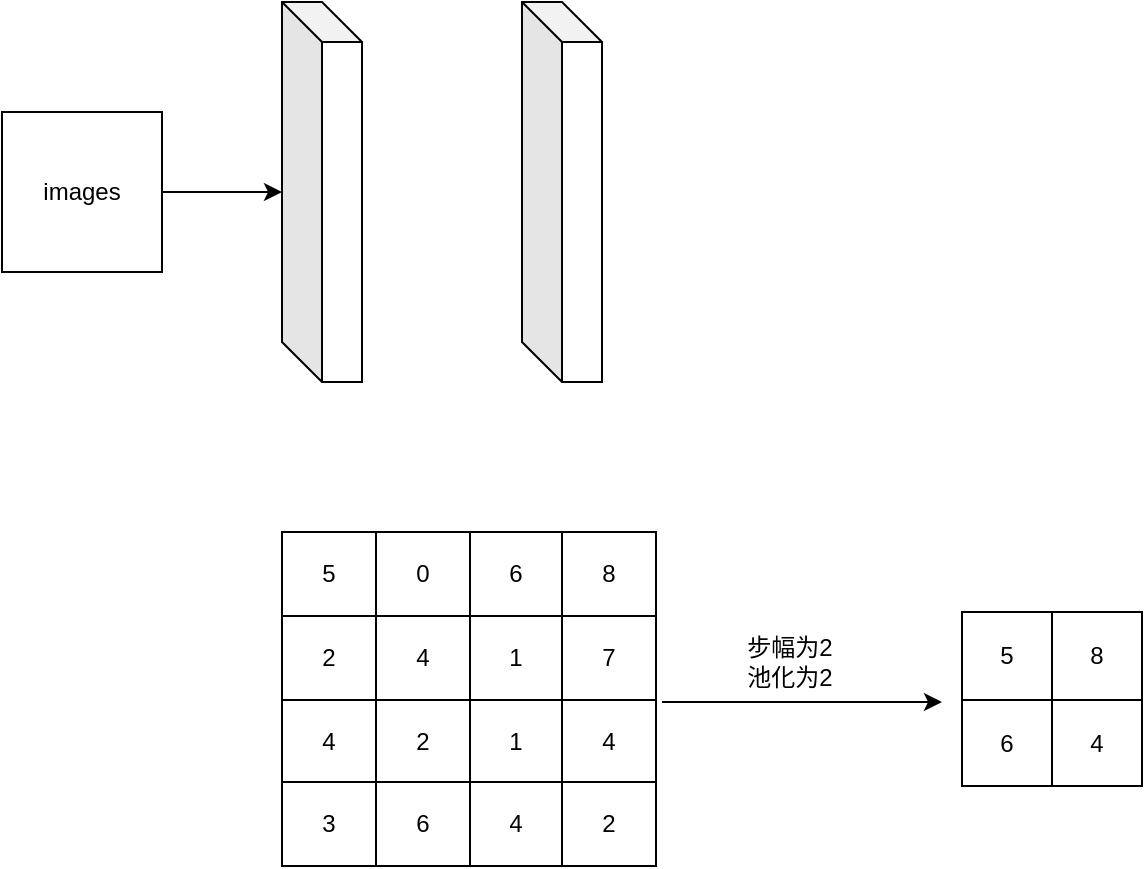 <mxfile version="14.6.6" type="github">
  <diagram id="D8NKPkmcu6wGCr2dgx6K" name="Page-1">
    <mxGraphModel dx="942" dy="624" grid="1" gridSize="10" guides="1" tooltips="1" connect="1" arrows="1" fold="1" page="1" pageScale="1" pageWidth="827" pageHeight="1169" math="0" shadow="0">
      <root>
        <mxCell id="0" />
        <mxCell id="1" parent="0" />
        <mxCell id="2i0SkZTzkGKYEWNCyZpg-1" value="" style="shape=cube;whiteSpace=wrap;html=1;boundedLbl=1;backgroundOutline=1;darkOpacity=0.05;darkOpacity2=0.1;" vertex="1" parent="1">
          <mxGeometry x="160" y="200" width="40" height="190" as="geometry" />
        </mxCell>
        <mxCell id="2i0SkZTzkGKYEWNCyZpg-2" value="images" style="whiteSpace=wrap;html=1;aspect=fixed;" vertex="1" parent="1">
          <mxGeometry x="20" y="255" width="80" height="80" as="geometry" />
        </mxCell>
        <mxCell id="2i0SkZTzkGKYEWNCyZpg-3" value="" style="endArrow=classic;html=1;" edge="1" parent="1" source="2i0SkZTzkGKYEWNCyZpg-2" target="2i0SkZTzkGKYEWNCyZpg-1">
          <mxGeometry width="50" height="50" relative="1" as="geometry">
            <mxPoint x="110" y="350" as="sourcePoint" />
            <mxPoint x="160" y="300" as="targetPoint" />
          </mxGeometry>
        </mxCell>
        <mxCell id="2i0SkZTzkGKYEWNCyZpg-4" value="" style="shape=cube;whiteSpace=wrap;html=1;boundedLbl=1;backgroundOutline=1;darkOpacity=0.05;darkOpacity2=0.1;" vertex="1" parent="1">
          <mxGeometry x="280" y="200" width="40" height="190" as="geometry" />
        </mxCell>
        <mxCell id="2i0SkZTzkGKYEWNCyZpg-5" value="" style="shape=table;html=1;whiteSpace=wrap;startSize=0;container=1;collapsible=0;childLayout=tableLayout;" vertex="1" parent="1">
          <mxGeometry x="160" y="465" width="187" height="167" as="geometry" />
        </mxCell>
        <mxCell id="2i0SkZTzkGKYEWNCyZpg-38" style="shape=partialRectangle;html=1;whiteSpace=wrap;collapsible=0;dropTarget=0;pointerEvents=0;fillColor=none;top=0;left=0;bottom=0;right=0;points=[[0,0.5],[1,0.5]];portConstraint=eastwest;" vertex="1" parent="2i0SkZTzkGKYEWNCyZpg-5">
          <mxGeometry width="187" height="42" as="geometry" />
        </mxCell>
        <mxCell id="2i0SkZTzkGKYEWNCyZpg-39" value="5" style="shape=partialRectangle;html=1;whiteSpace=wrap;connectable=0;fillColor=none;top=0;left=0;bottom=0;right=0;overflow=hidden;" vertex="1" parent="2i0SkZTzkGKYEWNCyZpg-38">
          <mxGeometry width="47" height="42" as="geometry" />
        </mxCell>
        <mxCell id="2i0SkZTzkGKYEWNCyZpg-40" value="0" style="shape=partialRectangle;html=1;whiteSpace=wrap;connectable=0;fillColor=none;top=0;left=0;bottom=0;right=0;overflow=hidden;" vertex="1" parent="2i0SkZTzkGKYEWNCyZpg-38">
          <mxGeometry x="47" width="47" height="42" as="geometry" />
        </mxCell>
        <mxCell id="2i0SkZTzkGKYEWNCyZpg-41" value="6" style="shape=partialRectangle;html=1;whiteSpace=wrap;connectable=0;fillColor=none;top=0;left=0;bottom=0;right=0;overflow=hidden;" vertex="1" parent="2i0SkZTzkGKYEWNCyZpg-38">
          <mxGeometry x="94" width="46" height="42" as="geometry" />
        </mxCell>
        <mxCell id="2i0SkZTzkGKYEWNCyZpg-42" value="8" style="shape=partialRectangle;html=1;whiteSpace=wrap;connectable=0;fillColor=none;top=0;left=0;bottom=0;right=0;overflow=hidden;" vertex="1" parent="2i0SkZTzkGKYEWNCyZpg-38">
          <mxGeometry x="140" width="47" height="42" as="geometry" />
        </mxCell>
        <mxCell id="2i0SkZTzkGKYEWNCyZpg-10" value="" style="shape=partialRectangle;html=1;whiteSpace=wrap;collapsible=0;dropTarget=0;pointerEvents=0;fillColor=none;top=0;left=0;bottom=0;right=0;points=[[0,0.5],[1,0.5]];portConstraint=eastwest;" vertex="1" parent="2i0SkZTzkGKYEWNCyZpg-5">
          <mxGeometry y="42" width="187" height="42" as="geometry" />
        </mxCell>
        <mxCell id="2i0SkZTzkGKYEWNCyZpg-32" value="2" style="shape=partialRectangle;html=1;whiteSpace=wrap;connectable=0;fillColor=none;top=0;left=0;bottom=0;right=0;overflow=hidden;" vertex="1" parent="2i0SkZTzkGKYEWNCyZpg-10">
          <mxGeometry width="47" height="42" as="geometry" />
        </mxCell>
        <mxCell id="2i0SkZTzkGKYEWNCyZpg-11" value="4" style="shape=partialRectangle;html=1;whiteSpace=wrap;connectable=0;fillColor=none;top=0;left=0;bottom=0;right=0;overflow=hidden;" vertex="1" parent="2i0SkZTzkGKYEWNCyZpg-10">
          <mxGeometry x="47" width="47" height="42" as="geometry" />
        </mxCell>
        <mxCell id="2i0SkZTzkGKYEWNCyZpg-12" value="1" style="shape=partialRectangle;html=1;whiteSpace=wrap;connectable=0;fillColor=none;top=0;left=0;bottom=0;right=0;overflow=hidden;" vertex="1" parent="2i0SkZTzkGKYEWNCyZpg-10">
          <mxGeometry x="94" width="46" height="42" as="geometry" />
        </mxCell>
        <mxCell id="2i0SkZTzkGKYEWNCyZpg-13" value="7" style="shape=partialRectangle;html=1;whiteSpace=wrap;connectable=0;fillColor=none;top=0;left=0;bottom=0;right=0;overflow=hidden;" vertex="1" parent="2i0SkZTzkGKYEWNCyZpg-10">
          <mxGeometry x="140" width="47" height="42" as="geometry" />
        </mxCell>
        <mxCell id="2i0SkZTzkGKYEWNCyZpg-14" value="" style="shape=partialRectangle;html=1;whiteSpace=wrap;collapsible=0;dropTarget=0;pointerEvents=0;fillColor=none;top=0;left=0;bottom=0;right=0;points=[[0,0.5],[1,0.5]];portConstraint=eastwest;" vertex="1" parent="2i0SkZTzkGKYEWNCyZpg-5">
          <mxGeometry y="84" width="187" height="41" as="geometry" />
        </mxCell>
        <mxCell id="2i0SkZTzkGKYEWNCyZpg-33" value="4" style="shape=partialRectangle;html=1;whiteSpace=wrap;connectable=0;fillColor=none;top=0;left=0;bottom=0;right=0;overflow=hidden;" vertex="1" parent="2i0SkZTzkGKYEWNCyZpg-14">
          <mxGeometry width="47" height="41" as="geometry" />
        </mxCell>
        <mxCell id="2i0SkZTzkGKYEWNCyZpg-15" value="2" style="shape=partialRectangle;html=1;whiteSpace=wrap;connectable=0;fillColor=none;top=0;left=0;bottom=0;right=0;overflow=hidden;" vertex="1" parent="2i0SkZTzkGKYEWNCyZpg-14">
          <mxGeometry x="47" width="47" height="41" as="geometry" />
        </mxCell>
        <mxCell id="2i0SkZTzkGKYEWNCyZpg-16" value="1" style="shape=partialRectangle;html=1;whiteSpace=wrap;connectable=0;fillColor=none;top=0;left=0;bottom=0;right=0;overflow=hidden;" vertex="1" parent="2i0SkZTzkGKYEWNCyZpg-14">
          <mxGeometry x="94" width="46" height="41" as="geometry" />
        </mxCell>
        <mxCell id="2i0SkZTzkGKYEWNCyZpg-17" value="4" style="shape=partialRectangle;html=1;whiteSpace=wrap;connectable=0;fillColor=none;top=0;left=0;bottom=0;right=0;overflow=hidden;" vertex="1" parent="2i0SkZTzkGKYEWNCyZpg-14">
          <mxGeometry x="140" width="47" height="41" as="geometry" />
        </mxCell>
        <mxCell id="2i0SkZTzkGKYEWNCyZpg-6" value="" style="shape=partialRectangle;html=1;whiteSpace=wrap;collapsible=0;dropTarget=0;pointerEvents=0;fillColor=none;top=0;left=0;bottom=0;right=0;points=[[0,0.5],[1,0.5]];portConstraint=eastwest;" vertex="1" parent="2i0SkZTzkGKYEWNCyZpg-5">
          <mxGeometry y="125" width="187" height="42" as="geometry" />
        </mxCell>
        <mxCell id="2i0SkZTzkGKYEWNCyZpg-34" value="3" style="shape=partialRectangle;html=1;whiteSpace=wrap;connectable=0;fillColor=none;top=0;left=0;bottom=0;right=0;overflow=hidden;" vertex="1" parent="2i0SkZTzkGKYEWNCyZpg-6">
          <mxGeometry width="47" height="42" as="geometry" />
        </mxCell>
        <mxCell id="2i0SkZTzkGKYEWNCyZpg-7" value="6" style="shape=partialRectangle;html=1;whiteSpace=wrap;connectable=0;fillColor=none;top=0;left=0;bottom=0;right=0;overflow=hidden;" vertex="1" parent="2i0SkZTzkGKYEWNCyZpg-6">
          <mxGeometry x="47" width="47" height="42" as="geometry" />
        </mxCell>
        <mxCell id="2i0SkZTzkGKYEWNCyZpg-8" value="4" style="shape=partialRectangle;html=1;whiteSpace=wrap;connectable=0;fillColor=none;top=0;left=0;bottom=0;right=0;overflow=hidden;" vertex="1" parent="2i0SkZTzkGKYEWNCyZpg-6">
          <mxGeometry x="94" width="46" height="42" as="geometry" />
        </mxCell>
        <mxCell id="2i0SkZTzkGKYEWNCyZpg-9" value="2" style="shape=partialRectangle;html=1;whiteSpace=wrap;connectable=0;fillColor=none;top=0;left=0;bottom=0;right=0;overflow=hidden;" vertex="1" parent="2i0SkZTzkGKYEWNCyZpg-6">
          <mxGeometry x="140" width="47" height="42" as="geometry" />
        </mxCell>
        <mxCell id="2i0SkZTzkGKYEWNCyZpg-43" value="" style="endArrow=classic;html=1;exitX=1.016;exitY=0.024;exitDx=0;exitDy=0;exitPerimeter=0;" edge="1" parent="1" source="2i0SkZTzkGKYEWNCyZpg-14">
          <mxGeometry width="50" height="50" relative="1" as="geometry">
            <mxPoint x="390" y="570" as="sourcePoint" />
            <mxPoint x="490" y="550" as="targetPoint" />
          </mxGeometry>
        </mxCell>
        <mxCell id="2i0SkZTzkGKYEWNCyZpg-44" value="" style="shape=table;html=1;whiteSpace=wrap;startSize=0;container=1;collapsible=0;childLayout=tableLayout;" vertex="1" parent="1">
          <mxGeometry x="500" y="505" width="90" height="87" as="geometry" />
        </mxCell>
        <mxCell id="2i0SkZTzkGKYEWNCyZpg-45" value="" style="shape=partialRectangle;html=1;whiteSpace=wrap;collapsible=0;dropTarget=0;pointerEvents=0;fillColor=none;top=0;left=0;bottom=0;right=0;points=[[0,0.5],[1,0.5]];portConstraint=eastwest;" vertex="1" parent="2i0SkZTzkGKYEWNCyZpg-44">
          <mxGeometry width="90" height="44" as="geometry" />
        </mxCell>
        <mxCell id="2i0SkZTzkGKYEWNCyZpg-46" value="5" style="shape=partialRectangle;html=1;whiteSpace=wrap;connectable=0;fillColor=none;top=0;left=0;bottom=0;right=0;overflow=hidden;" vertex="1" parent="2i0SkZTzkGKYEWNCyZpg-45">
          <mxGeometry width="45" height="44" as="geometry" />
        </mxCell>
        <mxCell id="2i0SkZTzkGKYEWNCyZpg-47" value="8" style="shape=partialRectangle;html=1;whiteSpace=wrap;connectable=0;fillColor=none;top=0;left=0;bottom=0;right=0;overflow=hidden;" vertex="1" parent="2i0SkZTzkGKYEWNCyZpg-45">
          <mxGeometry x="45" width="45" height="44" as="geometry" />
        </mxCell>
        <mxCell id="2i0SkZTzkGKYEWNCyZpg-49" value="" style="shape=partialRectangle;html=1;whiteSpace=wrap;collapsible=0;dropTarget=0;pointerEvents=0;fillColor=none;top=0;left=0;bottom=0;right=0;points=[[0,0.5],[1,0.5]];portConstraint=eastwest;" vertex="1" parent="2i0SkZTzkGKYEWNCyZpg-44">
          <mxGeometry y="44" width="90" height="43" as="geometry" />
        </mxCell>
        <mxCell id="2i0SkZTzkGKYEWNCyZpg-50" value="6" style="shape=partialRectangle;html=1;whiteSpace=wrap;connectable=0;fillColor=none;top=0;left=0;bottom=0;right=0;overflow=hidden;" vertex="1" parent="2i0SkZTzkGKYEWNCyZpg-49">
          <mxGeometry width="45" height="43" as="geometry" />
        </mxCell>
        <mxCell id="2i0SkZTzkGKYEWNCyZpg-51" value="4" style="shape=partialRectangle;html=1;whiteSpace=wrap;connectable=0;fillColor=none;top=0;left=0;bottom=0;right=0;overflow=hidden;" vertex="1" parent="2i0SkZTzkGKYEWNCyZpg-49">
          <mxGeometry x="45" width="45" height="43" as="geometry" />
        </mxCell>
        <mxCell id="2i0SkZTzkGKYEWNCyZpg-57" value="步幅为2&lt;br&gt;池化为2" style="text;html=1;strokeColor=none;fillColor=none;align=center;verticalAlign=middle;whiteSpace=wrap;rounded=0;" vertex="1" parent="1">
          <mxGeometry x="382" y="520" width="64" height="20" as="geometry" />
        </mxCell>
      </root>
    </mxGraphModel>
  </diagram>
</mxfile>
